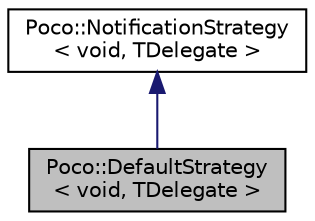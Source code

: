 digraph "Poco::DefaultStrategy&lt; void, TDelegate &gt;"
{
 // LATEX_PDF_SIZE
  edge [fontname="Helvetica",fontsize="10",labelfontname="Helvetica",labelfontsize="10"];
  node [fontname="Helvetica",fontsize="10",shape=record];
  Node1 [label="Poco::DefaultStrategy\l\< void, TDelegate \>",height=0.2,width=0.4,color="black", fillcolor="grey75", style="filled", fontcolor="black",tooltip=" "];
  Node2 -> Node1 [dir="back",color="midnightblue",fontsize="10",style="solid",fontname="Helvetica"];
  Node2 [label="Poco::NotificationStrategy\l\< void, TDelegate \>",height=0.2,width=0.4,color="black", fillcolor="white", style="filled",URL="$classPoco_1_1NotificationStrategy_3_01void_00_01TDelegate_01_4.html",tooltip=" "];
}
